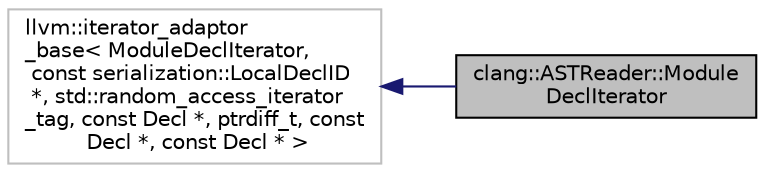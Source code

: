 digraph "clang::ASTReader::ModuleDeclIterator"
{
 // LATEX_PDF_SIZE
  bgcolor="transparent";
  edge [fontname="Helvetica",fontsize="10",labelfontname="Helvetica",labelfontsize="10"];
  node [fontname="Helvetica",fontsize="10",shape=record];
  rankdir="LR";
  Node1 [label="clang::ASTReader::Module\lDeclIterator",height=0.2,width=0.4,color="black", fillcolor="grey75", style="filled", fontcolor="black",tooltip=" "];
  Node2 -> Node1 [dir="back",color="midnightblue",fontsize="10",style="solid",fontname="Helvetica"];
  Node2 [label="llvm::iterator_adaptor\l_base\< ModuleDeclIterator,\l const serialization::LocalDeclID\l *, std::random_access_iterator\l_tag, const Decl *, ptrdiff_t, const\l Decl *, const Decl * \>",height=0.2,width=0.4,color="grey75",tooltip=" "];
}
